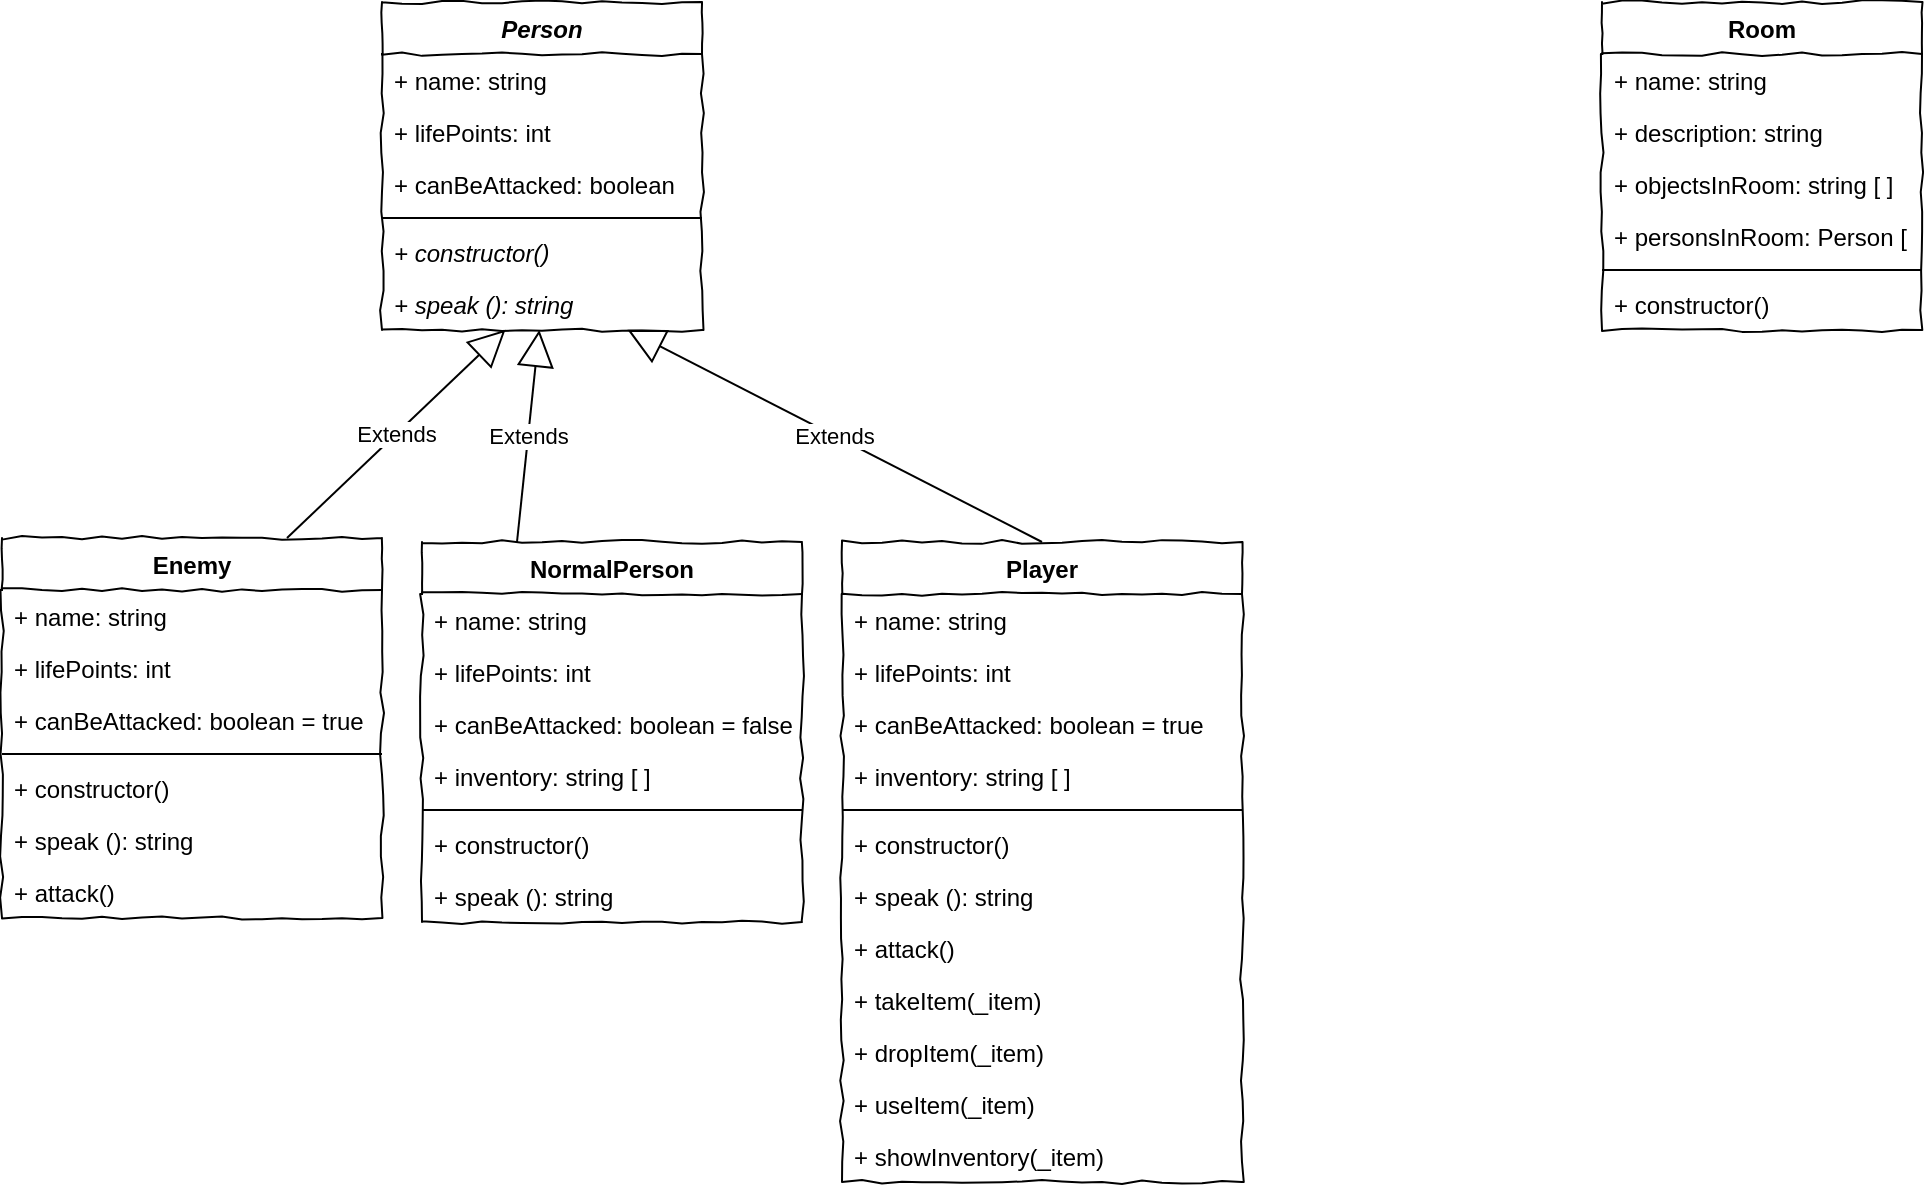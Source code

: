 <mxfile version="13.4.2" type="device"><diagram id="1lsfmHSGyBlmHC9JdzBv" name="Page-1"><mxGraphModel dx="1185" dy="662" grid="1" gridSize="10" guides="1" tooltips="1" connect="1" arrows="1" fold="1" page="1" pageScale="1" pageWidth="1169" pageHeight="827" math="0" shadow="0"><root><mxCell id="0"/><mxCell id="1" parent="0"/><mxCell id="PAPdjd6mubKR6L01RJOB-1" value="Person" style="swimlane;fontStyle=3;align=center;verticalAlign=top;childLayout=stackLayout;horizontal=1;startSize=26;horizontalStack=0;resizeParent=1;resizeParentMax=0;resizeLast=0;collapsible=1;marginBottom=0;rounded=0;shadow=0;comic=1;strokeWidth=1;" vertex="1" parent="1"><mxGeometry x="210" y="50" width="160" height="164" as="geometry"><mxRectangle x="20" y="670" width="90" height="26" as="alternateBounds"/></mxGeometry></mxCell><mxCell id="PAPdjd6mubKR6L01RJOB-2" value="+ name: string" style="text;strokeColor=none;fillColor=none;align=left;verticalAlign=top;spacingLeft=4;spacingRight=4;overflow=hidden;rotatable=0;points=[[0,0.5],[1,0.5]];portConstraint=eastwest;" vertex="1" parent="PAPdjd6mubKR6L01RJOB-1"><mxGeometry y="26" width="160" height="26" as="geometry"/></mxCell><mxCell id="PAPdjd6mubKR6L01RJOB-5" value="+ lifePoints: int" style="text;strokeColor=none;fillColor=none;align=left;verticalAlign=top;spacingLeft=4;spacingRight=4;overflow=hidden;rotatable=0;points=[[0,0.5],[1,0.5]];portConstraint=eastwest;" vertex="1" parent="PAPdjd6mubKR6L01RJOB-1"><mxGeometry y="52" width="160" height="26" as="geometry"/></mxCell><mxCell id="PAPdjd6mubKR6L01RJOB-6" value="+ canBeAttacked: boolean" style="text;strokeColor=none;fillColor=none;align=left;verticalAlign=top;spacingLeft=4;spacingRight=4;overflow=hidden;rotatable=0;points=[[0,0.5],[1,0.5]];portConstraint=eastwest;" vertex="1" parent="PAPdjd6mubKR6L01RJOB-1"><mxGeometry y="78" width="160" height="26" as="geometry"/></mxCell><mxCell id="PAPdjd6mubKR6L01RJOB-3" value="" style="line;strokeWidth=1;fillColor=none;align=left;verticalAlign=middle;spacingTop=-1;spacingLeft=3;spacingRight=3;rotatable=0;labelPosition=right;points=[];portConstraint=eastwest;" vertex="1" parent="PAPdjd6mubKR6L01RJOB-1"><mxGeometry y="104" width="160" height="8" as="geometry"/></mxCell><mxCell id="PAPdjd6mubKR6L01RJOB-4" value="+ constructor()" style="text;strokeColor=none;fillColor=none;align=left;verticalAlign=top;spacingLeft=4;spacingRight=4;overflow=hidden;rotatable=0;points=[[0,0.5],[1,0.5]];portConstraint=eastwest;fontStyle=2" vertex="1" parent="PAPdjd6mubKR6L01RJOB-1"><mxGeometry y="112" width="160" height="26" as="geometry"/></mxCell><mxCell id="PAPdjd6mubKR6L01RJOB-7" value="+ speak (): string" style="text;strokeColor=none;fillColor=none;align=left;verticalAlign=top;spacingLeft=4;spacingRight=4;overflow=hidden;rotatable=0;points=[[0,0.5],[1,0.5]];portConstraint=eastwest;fontStyle=2" vertex="1" parent="PAPdjd6mubKR6L01RJOB-1"><mxGeometry y="138" width="160" height="26" as="geometry"/></mxCell><mxCell id="PAPdjd6mubKR6L01RJOB-58" value="Extends" style="endArrow=block;endSize=16;endFill=0;html=1;strokeColor=#000000;exitX=0.25;exitY=0;exitDx=0;exitDy=0;" edge="1" parent="1" source="PAPdjd6mubKR6L01RJOB-15" target="PAPdjd6mubKR6L01RJOB-7"><mxGeometry width="160" relative="1" as="geometry"><mxPoint x="450" y="300" as="sourcePoint"/><mxPoint x="610" y="300" as="targetPoint"/></mxGeometry></mxCell><mxCell id="PAPdjd6mubKR6L01RJOB-59" value="Extends" style="endArrow=block;endSize=16;endFill=0;html=1;strokeColor=#000000;exitX=0.75;exitY=0;exitDx=0;exitDy=0;entryX=0.386;entryY=0.994;entryDx=0;entryDy=0;entryPerimeter=0;" edge="1" parent="1" source="PAPdjd6mubKR6L01RJOB-29" target="PAPdjd6mubKR6L01RJOB-7"><mxGeometry width="160" relative="1" as="geometry"><mxPoint x="397.5" y="320.0" as="sourcePoint"/><mxPoint x="311.628" y="224.0" as="targetPoint"/></mxGeometry></mxCell><mxCell id="PAPdjd6mubKR6L01RJOB-60" value="Extends" style="endArrow=block;endSize=16;endFill=0;html=1;strokeColor=#000000;exitX=0.5;exitY=0;exitDx=0;exitDy=0;entryX=0.767;entryY=0.994;entryDx=0;entryDy=0;entryPerimeter=0;" edge="1" parent="1" source="PAPdjd6mubKR6L01RJOB-37" target="PAPdjd6mubKR6L01RJOB-7"><mxGeometry width="160" relative="1" as="geometry"><mxPoint x="407.5" y="330.0" as="sourcePoint"/><mxPoint x="321.628" y="234.0" as="targetPoint"/></mxGeometry></mxCell><mxCell id="PAPdjd6mubKR6L01RJOB-15" value="NormalPerson" style="swimlane;fontStyle=1;align=center;verticalAlign=top;childLayout=stackLayout;horizontal=1;startSize=26;horizontalStack=0;resizeParent=1;resizeParentMax=0;resizeLast=0;collapsible=1;marginBottom=0;rounded=0;shadow=0;comic=1;strokeWidth=1;" vertex="1" parent="1"><mxGeometry x="230" y="320" width="190" height="190" as="geometry"><mxRectangle x="20" y="670" width="90" height="26" as="alternateBounds"/></mxGeometry></mxCell><mxCell id="PAPdjd6mubKR6L01RJOB-16" value="+ name: string" style="text;strokeColor=none;fillColor=none;align=left;verticalAlign=top;spacingLeft=4;spacingRight=4;overflow=hidden;rotatable=0;points=[[0,0.5],[1,0.5]];portConstraint=eastwest;" vertex="1" parent="PAPdjd6mubKR6L01RJOB-15"><mxGeometry y="26" width="190" height="26" as="geometry"/></mxCell><mxCell id="PAPdjd6mubKR6L01RJOB-17" value="+ lifePoints: int" style="text;strokeColor=none;fillColor=none;align=left;verticalAlign=top;spacingLeft=4;spacingRight=4;overflow=hidden;rotatable=0;points=[[0,0.5],[1,0.5]];portConstraint=eastwest;" vertex="1" parent="PAPdjd6mubKR6L01RJOB-15"><mxGeometry y="52" width="190" height="26" as="geometry"/></mxCell><mxCell id="PAPdjd6mubKR6L01RJOB-18" value="+ canBeAttacked: boolean = false" style="text;strokeColor=none;fillColor=none;align=left;verticalAlign=top;spacingLeft=4;spacingRight=4;overflow=hidden;rotatable=0;points=[[0,0.5],[1,0.5]];portConstraint=eastwest;" vertex="1" parent="PAPdjd6mubKR6L01RJOB-15"><mxGeometry y="78" width="190" height="26" as="geometry"/></mxCell><mxCell id="PAPdjd6mubKR6L01RJOB-51" value="+ inventory: string [ ]" style="text;strokeColor=none;fillColor=none;align=left;verticalAlign=top;spacingLeft=4;spacingRight=4;overflow=hidden;rotatable=0;points=[[0,0.5],[1,0.5]];portConstraint=eastwest;fontStyle=0" vertex="1" parent="PAPdjd6mubKR6L01RJOB-15"><mxGeometry y="104" width="190" height="26" as="geometry"/></mxCell><mxCell id="PAPdjd6mubKR6L01RJOB-19" value="" style="line;strokeWidth=1;fillColor=none;align=left;verticalAlign=middle;spacingTop=-1;spacingLeft=3;spacingRight=3;rotatable=0;labelPosition=right;points=[];portConstraint=eastwest;" vertex="1" parent="PAPdjd6mubKR6L01RJOB-15"><mxGeometry y="130" width="190" height="8" as="geometry"/></mxCell><mxCell id="PAPdjd6mubKR6L01RJOB-20" value="+ constructor()" style="text;strokeColor=none;fillColor=none;align=left;verticalAlign=top;spacingLeft=4;spacingRight=4;overflow=hidden;rotatable=0;points=[[0,0.5],[1,0.5]];portConstraint=eastwest;fontStyle=0" vertex="1" parent="PAPdjd6mubKR6L01RJOB-15"><mxGeometry y="138" width="190" height="26" as="geometry"/></mxCell><mxCell id="PAPdjd6mubKR6L01RJOB-21" value="+ speak (): string" style="text;strokeColor=none;fillColor=none;align=left;verticalAlign=top;spacingLeft=4;spacingRight=4;overflow=hidden;rotatable=0;points=[[0,0.5],[1,0.5]];portConstraint=eastwest;fontStyle=0" vertex="1" parent="PAPdjd6mubKR6L01RJOB-15"><mxGeometry y="164" width="190" height="26" as="geometry"/></mxCell><mxCell id="PAPdjd6mubKR6L01RJOB-29" value="Enemy" style="swimlane;fontStyle=1;align=center;verticalAlign=top;childLayout=stackLayout;horizontal=1;startSize=26;horizontalStack=0;resizeParent=1;resizeParentMax=0;resizeLast=0;collapsible=1;marginBottom=0;rounded=0;shadow=0;comic=1;strokeWidth=1;" vertex="1" parent="1"><mxGeometry x="20" y="318" width="190" height="190" as="geometry"><mxRectangle x="20" y="670" width="90" height="26" as="alternateBounds"/></mxGeometry></mxCell><mxCell id="PAPdjd6mubKR6L01RJOB-30" value="+ name: string" style="text;strokeColor=none;fillColor=none;align=left;verticalAlign=top;spacingLeft=4;spacingRight=4;overflow=hidden;rotatable=0;points=[[0,0.5],[1,0.5]];portConstraint=eastwest;" vertex="1" parent="PAPdjd6mubKR6L01RJOB-29"><mxGeometry y="26" width="190" height="26" as="geometry"/></mxCell><mxCell id="PAPdjd6mubKR6L01RJOB-31" value="+ lifePoints: int" style="text;strokeColor=none;fillColor=none;align=left;verticalAlign=top;spacingLeft=4;spacingRight=4;overflow=hidden;rotatable=0;points=[[0,0.5],[1,0.5]];portConstraint=eastwest;" vertex="1" parent="PAPdjd6mubKR6L01RJOB-29"><mxGeometry y="52" width="190" height="26" as="geometry"/></mxCell><mxCell id="PAPdjd6mubKR6L01RJOB-32" value="+ canBeAttacked: boolean = true" style="text;strokeColor=none;fillColor=none;align=left;verticalAlign=top;spacingLeft=4;spacingRight=4;overflow=hidden;rotatable=0;points=[[0,0.5],[1,0.5]];portConstraint=eastwest;" vertex="1" parent="PAPdjd6mubKR6L01RJOB-29"><mxGeometry y="78" width="190" height="26" as="geometry"/></mxCell><mxCell id="PAPdjd6mubKR6L01RJOB-33" value="" style="line;strokeWidth=1;fillColor=none;align=left;verticalAlign=middle;spacingTop=-1;spacingLeft=3;spacingRight=3;rotatable=0;labelPosition=right;points=[];portConstraint=eastwest;" vertex="1" parent="PAPdjd6mubKR6L01RJOB-29"><mxGeometry y="104" width="190" height="8" as="geometry"/></mxCell><mxCell id="PAPdjd6mubKR6L01RJOB-34" value="+ constructor()" style="text;strokeColor=none;fillColor=none;align=left;verticalAlign=top;spacingLeft=4;spacingRight=4;overflow=hidden;rotatable=0;points=[[0,0.5],[1,0.5]];portConstraint=eastwest;fontStyle=0" vertex="1" parent="PAPdjd6mubKR6L01RJOB-29"><mxGeometry y="112" width="190" height="26" as="geometry"/></mxCell><mxCell id="PAPdjd6mubKR6L01RJOB-35" value="+ speak (): string" style="text;strokeColor=none;fillColor=none;align=left;verticalAlign=top;spacingLeft=4;spacingRight=4;overflow=hidden;rotatable=0;points=[[0,0.5],[1,0.5]];portConstraint=eastwest;fontStyle=0" vertex="1" parent="PAPdjd6mubKR6L01RJOB-29"><mxGeometry y="138" width="190" height="26" as="geometry"/></mxCell><mxCell id="PAPdjd6mubKR6L01RJOB-36" value="+ attack()" style="text;strokeColor=none;fillColor=none;align=left;verticalAlign=top;spacingLeft=4;spacingRight=4;overflow=hidden;rotatable=0;points=[[0,0.5],[1,0.5]];portConstraint=eastwest;fontStyle=0" vertex="1" parent="PAPdjd6mubKR6L01RJOB-29"><mxGeometry y="164" width="190" height="26" as="geometry"/></mxCell><mxCell id="PAPdjd6mubKR6L01RJOB-37" value="Player" style="swimlane;fontStyle=1;align=center;verticalAlign=top;childLayout=stackLayout;horizontal=1;startSize=26;horizontalStack=0;resizeParent=1;resizeParentMax=0;resizeLast=0;collapsible=1;marginBottom=0;rounded=0;shadow=0;comic=1;strokeWidth=1;" vertex="1" parent="1"><mxGeometry x="440" y="320" width="200" height="320" as="geometry"><mxRectangle x="20" y="670" width="90" height="26" as="alternateBounds"/></mxGeometry></mxCell><mxCell id="PAPdjd6mubKR6L01RJOB-38" value="+ name: string" style="text;strokeColor=none;fillColor=none;align=left;verticalAlign=top;spacingLeft=4;spacingRight=4;overflow=hidden;rotatable=0;points=[[0,0.5],[1,0.5]];portConstraint=eastwest;" vertex="1" parent="PAPdjd6mubKR6L01RJOB-37"><mxGeometry y="26" width="200" height="26" as="geometry"/></mxCell><mxCell id="PAPdjd6mubKR6L01RJOB-39" value="+ lifePoints: int" style="text;strokeColor=none;fillColor=none;align=left;verticalAlign=top;spacingLeft=4;spacingRight=4;overflow=hidden;rotatable=0;points=[[0,0.5],[1,0.5]];portConstraint=eastwest;" vertex="1" parent="PAPdjd6mubKR6L01RJOB-37"><mxGeometry y="52" width="200" height="26" as="geometry"/></mxCell><mxCell id="PAPdjd6mubKR6L01RJOB-40" value="+ canBeAttacked: boolean = true" style="text;strokeColor=none;fillColor=none;align=left;verticalAlign=top;spacingLeft=4;spacingRight=4;overflow=hidden;rotatable=0;points=[[0,0.5],[1,0.5]];portConstraint=eastwest;" vertex="1" parent="PAPdjd6mubKR6L01RJOB-37"><mxGeometry y="78" width="200" height="26" as="geometry"/></mxCell><mxCell id="PAPdjd6mubKR6L01RJOB-52" value="+ inventory: string [ ]" style="text;strokeColor=none;fillColor=none;align=left;verticalAlign=top;spacingLeft=4;spacingRight=4;overflow=hidden;rotatable=0;points=[[0,0.5],[1,0.5]];portConstraint=eastwest;fontStyle=0" vertex="1" parent="PAPdjd6mubKR6L01RJOB-37"><mxGeometry y="104" width="200" height="26" as="geometry"/></mxCell><mxCell id="PAPdjd6mubKR6L01RJOB-41" value="" style="line;strokeWidth=1;fillColor=none;align=left;verticalAlign=middle;spacingTop=-1;spacingLeft=3;spacingRight=3;rotatable=0;labelPosition=right;points=[];portConstraint=eastwest;" vertex="1" parent="PAPdjd6mubKR6L01RJOB-37"><mxGeometry y="130" width="200" height="8" as="geometry"/></mxCell><mxCell id="PAPdjd6mubKR6L01RJOB-42" value="+ constructor()" style="text;strokeColor=none;fillColor=none;align=left;verticalAlign=top;spacingLeft=4;spacingRight=4;overflow=hidden;rotatable=0;points=[[0,0.5],[1,0.5]];portConstraint=eastwest;fontStyle=0" vertex="1" parent="PAPdjd6mubKR6L01RJOB-37"><mxGeometry y="138" width="200" height="26" as="geometry"/></mxCell><mxCell id="PAPdjd6mubKR6L01RJOB-43" value="+ speak (): string" style="text;strokeColor=none;fillColor=none;align=left;verticalAlign=top;spacingLeft=4;spacingRight=4;overflow=hidden;rotatable=0;points=[[0,0.5],[1,0.5]];portConstraint=eastwest;fontStyle=0" vertex="1" parent="PAPdjd6mubKR6L01RJOB-37"><mxGeometry y="164" width="200" height="26" as="geometry"/></mxCell><mxCell id="PAPdjd6mubKR6L01RJOB-53" value="+ attack()" style="text;strokeColor=none;fillColor=none;align=left;verticalAlign=top;spacingLeft=4;spacingRight=4;overflow=hidden;rotatable=0;points=[[0,0.5],[1,0.5]];portConstraint=eastwest;fontStyle=0" vertex="1" parent="PAPdjd6mubKR6L01RJOB-37"><mxGeometry y="190" width="200" height="26" as="geometry"/></mxCell><mxCell id="PAPdjd6mubKR6L01RJOB-61" value="+ takeItem(_item)" style="text;strokeColor=none;fillColor=none;align=left;verticalAlign=top;spacingLeft=4;spacingRight=4;overflow=hidden;rotatable=0;points=[[0,0.5],[1,0.5]];portConstraint=eastwest;fontStyle=0" vertex="1" parent="PAPdjd6mubKR6L01RJOB-37"><mxGeometry y="216" width="200" height="26" as="geometry"/></mxCell><mxCell id="PAPdjd6mubKR6L01RJOB-62" value="+ dropItem(_item)" style="text;strokeColor=none;fillColor=none;align=left;verticalAlign=top;spacingLeft=4;spacingRight=4;overflow=hidden;rotatable=0;points=[[0,0.5],[1,0.5]];portConstraint=eastwest;fontStyle=0" vertex="1" parent="PAPdjd6mubKR6L01RJOB-37"><mxGeometry y="242" width="200" height="26" as="geometry"/></mxCell><mxCell id="PAPdjd6mubKR6L01RJOB-70" value="+ useItem(_item)" style="text;strokeColor=none;fillColor=none;align=left;verticalAlign=top;spacingLeft=4;spacingRight=4;overflow=hidden;rotatable=0;points=[[0,0.5],[1,0.5]];portConstraint=eastwest;fontStyle=0" vertex="1" parent="PAPdjd6mubKR6L01RJOB-37"><mxGeometry y="268" width="200" height="26" as="geometry"/></mxCell><mxCell id="PAPdjd6mubKR6L01RJOB-63" value="+ showInventory(_item)" style="text;strokeColor=none;fillColor=none;align=left;verticalAlign=top;spacingLeft=4;spacingRight=4;overflow=hidden;rotatable=0;points=[[0,0.5],[1,0.5]];portConstraint=eastwest;fontStyle=0" vertex="1" parent="PAPdjd6mubKR6L01RJOB-37"><mxGeometry y="294" width="200" height="26" as="geometry"/></mxCell><mxCell id="PAPdjd6mubKR6L01RJOB-64" value="Room" style="swimlane;fontStyle=1;align=center;verticalAlign=top;childLayout=stackLayout;horizontal=1;startSize=26;horizontalStack=0;resizeParent=1;resizeParentMax=0;resizeLast=0;collapsible=1;marginBottom=0;rounded=0;shadow=0;comic=1;strokeWidth=1;" vertex="1" parent="1"><mxGeometry x="820" y="50" width="160" height="164" as="geometry"><mxRectangle x="20" y="670" width="90" height="26" as="alternateBounds"/></mxGeometry></mxCell><mxCell id="PAPdjd6mubKR6L01RJOB-65" value="+ name: string" style="text;strokeColor=none;fillColor=none;align=left;verticalAlign=top;spacingLeft=4;spacingRight=4;overflow=hidden;rotatable=0;points=[[0,0.5],[1,0.5]];portConstraint=eastwest;" vertex="1" parent="PAPdjd6mubKR6L01RJOB-64"><mxGeometry y="26" width="160" height="26" as="geometry"/></mxCell><mxCell id="PAPdjd6mubKR6L01RJOB-68" value="+ description: string" style="text;strokeColor=none;fillColor=none;align=left;verticalAlign=top;spacingLeft=4;spacingRight=4;overflow=hidden;rotatable=0;points=[[0,0.5],[1,0.5]];portConstraint=eastwest;" vertex="1" parent="PAPdjd6mubKR6L01RJOB-64"><mxGeometry y="52" width="160" height="26" as="geometry"/></mxCell><mxCell id="PAPdjd6mubKR6L01RJOB-69" value="+ objectsInRoom: string [ ]" style="text;strokeColor=none;fillColor=none;align=left;verticalAlign=top;spacingLeft=4;spacingRight=4;overflow=hidden;rotatable=0;points=[[0,0.5],[1,0.5]];portConstraint=eastwest;" vertex="1" parent="PAPdjd6mubKR6L01RJOB-64"><mxGeometry y="78" width="160" height="26" as="geometry"/></mxCell><mxCell id="PAPdjd6mubKR6L01RJOB-71" value="+ personsInRoom: Person [ ]" style="text;strokeColor=none;fillColor=none;align=left;verticalAlign=top;spacingLeft=4;spacingRight=4;overflow=hidden;rotatable=0;points=[[0,0.5],[1,0.5]];portConstraint=eastwest;" vertex="1" parent="PAPdjd6mubKR6L01RJOB-64"><mxGeometry y="104" width="160" height="26" as="geometry"/></mxCell><mxCell id="PAPdjd6mubKR6L01RJOB-66" value="" style="line;strokeWidth=1;fillColor=none;align=left;verticalAlign=middle;spacingTop=-1;spacingLeft=3;spacingRight=3;rotatable=0;labelPosition=right;points=[];portConstraint=eastwest;" vertex="1" parent="PAPdjd6mubKR6L01RJOB-64"><mxGeometry y="130" width="160" height="8" as="geometry"/></mxCell><mxCell id="PAPdjd6mubKR6L01RJOB-67" value="+ constructor()" style="text;strokeColor=none;fillColor=none;align=left;verticalAlign=top;spacingLeft=4;spacingRight=4;overflow=hidden;rotatable=0;points=[[0,0.5],[1,0.5]];portConstraint=eastwest;" vertex="1" parent="PAPdjd6mubKR6L01RJOB-64"><mxGeometry y="138" width="160" height="26" as="geometry"/></mxCell></root></mxGraphModel></diagram></mxfile>